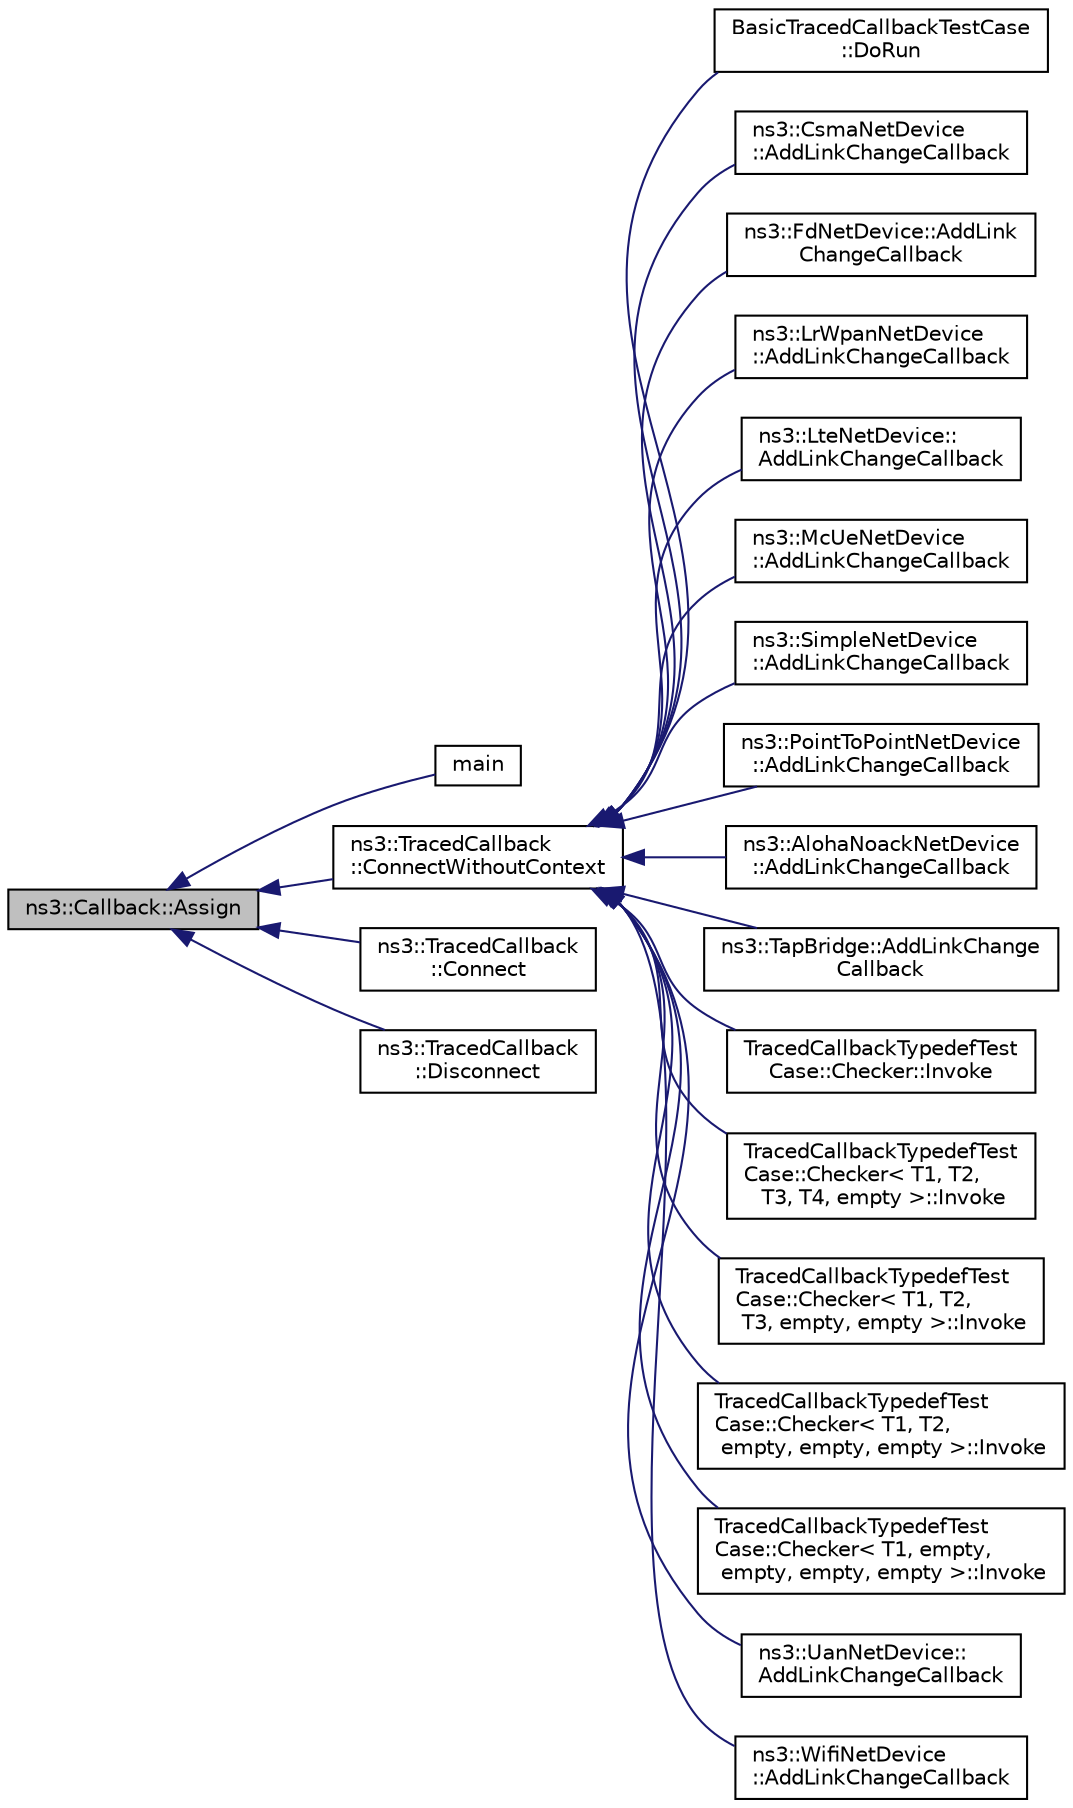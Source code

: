 digraph "ns3::Callback::Assign"
{
  edge [fontname="Helvetica",fontsize="10",labelfontname="Helvetica",labelfontsize="10"];
  node [fontname="Helvetica",fontsize="10",shape=record];
  rankdir="LR";
  Node1 [label="ns3::Callback::Assign",height=0.2,width=0.4,color="black", fillcolor="grey75", style="filled", fontcolor="black"];
  Node1 -> Node2 [dir="back",color="midnightblue",fontsize="10",style="solid"];
  Node2 [label="main",height=0.2,width=0.4,color="black", fillcolor="white", style="filled",URL="$d4/d0c/main-callback_8cc.html#a0ddf1224851353fc92bfbff6f499fa97"];
  Node1 -> Node3 [dir="back",color="midnightblue",fontsize="10",style="solid"];
  Node3 [label="ns3::TracedCallback\l::ConnectWithoutContext",height=0.2,width=0.4,color="black", fillcolor="white", style="filled",URL="$df/dec/classns3_1_1TracedCallback.html#aacc251bf4e302e7d034e9f0e25a15980"];
  Node3 -> Node4 [dir="back",color="midnightblue",fontsize="10",style="solid"];
  Node4 [label="BasicTracedCallbackTestCase\l::DoRun",height=0.2,width=0.4,color="black", fillcolor="white", style="filled",URL="$d4/d43/classBasicTracedCallbackTestCase.html#ad4436cb611a61683726c3c2ea2a7aff0",tooltip="Implementation to actually run this TestCase. "];
  Node3 -> Node5 [dir="back",color="midnightblue",fontsize="10",style="solid"];
  Node5 [label="ns3::CsmaNetDevice\l::AddLinkChangeCallback",height=0.2,width=0.4,color="black", fillcolor="white", style="filled",URL="$d4/df2/classns3_1_1CsmaNetDevice.html#a9d03e26036a3f29d584baa12bd7e14a5"];
  Node3 -> Node6 [dir="back",color="midnightblue",fontsize="10",style="solid"];
  Node6 [label="ns3::FdNetDevice::AddLink\lChangeCallback",height=0.2,width=0.4,color="black", fillcolor="white", style="filled",URL="$d1/d50/classns3_1_1FdNetDevice.html#a997b2f4def41dafb904ccdb11b19b51d"];
  Node3 -> Node7 [dir="back",color="midnightblue",fontsize="10",style="solid"];
  Node7 [label="ns3::LrWpanNetDevice\l::AddLinkChangeCallback",height=0.2,width=0.4,color="black", fillcolor="white", style="filled",URL="$dd/d73/classns3_1_1LrWpanNetDevice.html#a04bb26b1133de236bc1b13d2f0812f48"];
  Node3 -> Node8 [dir="back",color="midnightblue",fontsize="10",style="solid"];
  Node8 [label="ns3::LteNetDevice::\lAddLinkChangeCallback",height=0.2,width=0.4,color="black", fillcolor="white", style="filled",URL="$dd/dc4/classns3_1_1LteNetDevice.html#ac140a0b056c409912da95a5a0960e4ec"];
  Node3 -> Node9 [dir="back",color="midnightblue",fontsize="10",style="solid"];
  Node9 [label="ns3::McUeNetDevice\l::AddLinkChangeCallback",height=0.2,width=0.4,color="black", fillcolor="white", style="filled",URL="$df/df3/classns3_1_1McUeNetDevice.html#aa7e4e11d07374b3a4c57e751a5d49897"];
  Node3 -> Node10 [dir="back",color="midnightblue",fontsize="10",style="solid"];
  Node10 [label="ns3::SimpleNetDevice\l::AddLinkChangeCallback",height=0.2,width=0.4,color="black", fillcolor="white", style="filled",URL="$d2/d8f/classns3_1_1SimpleNetDevice.html#a85b4dd806dece39ff9c3902ed3456b04"];
  Node3 -> Node11 [dir="back",color="midnightblue",fontsize="10",style="solid"];
  Node11 [label="ns3::PointToPointNetDevice\l::AddLinkChangeCallback",height=0.2,width=0.4,color="black", fillcolor="white", style="filled",URL="$db/d2f/classns3_1_1PointToPointNetDevice.html#ac77cef9b09811c3587f94761d696d586"];
  Node3 -> Node12 [dir="back",color="midnightblue",fontsize="10",style="solid"];
  Node12 [label="ns3::AlohaNoackNetDevice\l::AddLinkChangeCallback",height=0.2,width=0.4,color="black", fillcolor="white", style="filled",URL="$d1/dd6/classns3_1_1AlohaNoackNetDevice.html#afef86a68717e7cc35eba603e44155e95"];
  Node3 -> Node13 [dir="back",color="midnightblue",fontsize="10",style="solid"];
  Node13 [label="ns3::TapBridge::AddLinkChange\lCallback",height=0.2,width=0.4,color="black", fillcolor="white", style="filled",URL="$d3/d97/classns3_1_1TapBridge.html#a3f2e72b395d83fff19e5f3a09298aef3"];
  Node3 -> Node14 [dir="back",color="midnightblue",fontsize="10",style="solid"];
  Node14 [label="TracedCallbackTypedefTest\lCase::Checker::Invoke",height=0.2,width=0.4,color="black", fillcolor="white", style="filled",URL="$dd/d13/classTracedCallbackTypedefTestCase_1_1Checker.html#a564cf1ac68de1199f7b1731e8cbec053"];
  Node3 -> Node15 [dir="back",color="midnightblue",fontsize="10",style="solid"];
  Node15 [label="TracedCallbackTypedefTest\lCase::Checker\< T1, T2,\l T3, T4, empty \>::Invoke",height=0.2,width=0.4,color="black", fillcolor="white", style="filled",URL="$d3/d88/classTracedCallbackTypedefTestCase_1_1Checker_3_01T1_00_01T2_00_01T3_00_01T4_00_01empty_01_4.html#abaa74f06711d6a83eaa98bca033e776e"];
  Node3 -> Node16 [dir="back",color="midnightblue",fontsize="10",style="solid"];
  Node16 [label="TracedCallbackTypedefTest\lCase::Checker\< T1, T2,\l T3, empty, empty \>::Invoke",height=0.2,width=0.4,color="black", fillcolor="white", style="filled",URL="$d1/d91/classTracedCallbackTypedefTestCase_1_1Checker_3_01T1_00_01T2_00_01T3_00_01empty_00_01empty_01_4.html#a3e6a2c19aa4ec03b8411314e8474b0c3"];
  Node3 -> Node17 [dir="back",color="midnightblue",fontsize="10",style="solid"];
  Node17 [label="TracedCallbackTypedefTest\lCase::Checker\< T1, T2,\l empty, empty, empty \>::Invoke",height=0.2,width=0.4,color="black", fillcolor="white", style="filled",URL="$d9/dee/classTracedCallbackTypedefTestCase_1_1Checker_3_01T1_00_01T2_00_01empty_00_01empty_00_01empty_01_4.html#a3411001619fa0e25c51fa95cc6bbe378"];
  Node3 -> Node18 [dir="back",color="midnightblue",fontsize="10",style="solid"];
  Node18 [label="TracedCallbackTypedefTest\lCase::Checker\< T1, empty,\l empty, empty, empty \>::Invoke",height=0.2,width=0.4,color="black", fillcolor="white", style="filled",URL="$de/da0/classTracedCallbackTypedefTestCase_1_1Checker_3_01T1_00_01empty_00_01empty_00_01empty_00_01empty_01_4.html#aceeb5228d70d0f5110a05c19424bb2e6"];
  Node3 -> Node19 [dir="back",color="midnightblue",fontsize="10",style="solid"];
  Node19 [label="ns3::UanNetDevice::\lAddLinkChangeCallback",height=0.2,width=0.4,color="black", fillcolor="white", style="filled",URL="$d3/d57/classns3_1_1UanNetDevice.html#ac2a471c884f18f1c5779503371bdf3cc"];
  Node3 -> Node20 [dir="back",color="midnightblue",fontsize="10",style="solid"];
  Node20 [label="ns3::WifiNetDevice\l::AddLinkChangeCallback",height=0.2,width=0.4,color="black", fillcolor="white", style="filled",URL="$df/d58/classns3_1_1WifiNetDevice.html#ade74f6040652546bec8fdff91ae76025"];
  Node1 -> Node21 [dir="back",color="midnightblue",fontsize="10",style="solid"];
  Node21 [label="ns3::TracedCallback\l::Connect",height=0.2,width=0.4,color="black", fillcolor="white", style="filled",URL="$df/dec/classns3_1_1TracedCallback.html#a340d63502c94d097541c48b54b3ff16e"];
  Node1 -> Node22 [dir="back",color="midnightblue",fontsize="10",style="solid"];
  Node22 [label="ns3::TracedCallback\l::Disconnect",height=0.2,width=0.4,color="black", fillcolor="white", style="filled",URL="$df/dec/classns3_1_1TracedCallback.html#a65753e64f351b71a2c7016fb493b3c60"];
}

